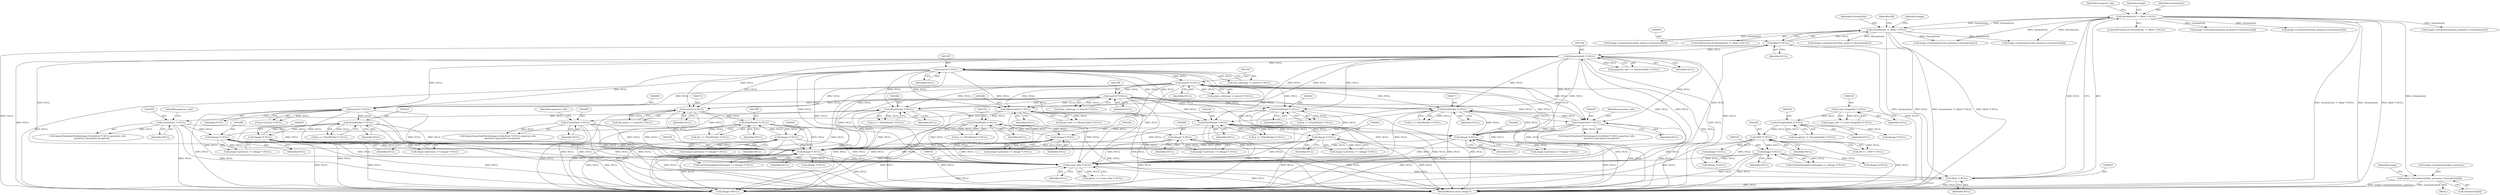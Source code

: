 digraph "0_ImageMagick_2bb6941a2d557f26a2f2049ade466e118eeaab91@array" {
"1000986" [label="(Call,image->chromaticity.blue_primary.x=chromaticity[4])"];
"1000936" [label="(Call,chromaticity != (float *) NULL)"];
"1000898" [label="(Call,chromaticity != (float *) NULL)"];
"1000900" [label="(Call,(float *) NULL)"];
"1000760" [label="(Call,(const char *) NULL)"];
"1002341" [label="(Call,(PixelPacket *) NULL)"];
"1002460" [label="(Call,(Image *) NULL)"];
"1001386" [label="(Call,(uint16 *) NULL)"];
"1001145" [label="(Call,(QuantumInfo *) NULL)"];
"1000938" [label="(Call,(float *) NULL)"];
"1001392" [label="(Call,(uint16 *) NULL)"];
"1001397" [label="(Call,(uint16 *) NULL)"];
"1001861" [label="(Call,(PixelPacket *) NULL)"];
"1001888" [label="(Call,(Image *) NULL)"];
"1001869" [label="(Call,(CacheView *) NULL)"];
"1002087" [label="(Call,(Image *) NULL)"];
"1002068" [label="(Call,(CacheView *) NULL)"];
"1002060" [label="(Call,(PixelPacket *) NULL)"];
"1003000" [label="(Call,(Image *) NULL)"];
"1002797" [label="(Call,(PixelPacket *) NULL)"];
"1002732" [label="(Call,(uint32 *) NULL)"];
"1002639" [label="(Call,(Image *) NULL)"];
"1002522" [label="(Call,(PixelPacket *) NULL)"];
"1002489" [label="(Call,(uint32 *) NULL)"];
"1003149" [label="(Call,(PixelPacket *) NULL)"];
"1003079" [label="(Call,(MemoryInfo *) NULL)"];
"1003228" [label="(Call,(Image *) NULL)"];
"1000317" [label="(Call,(Image *) NULL)"];
"1000243" [label="(Call,(TIFF *) NULL)"];
"1000185" [label="(Call,(ExceptionInfo *) NULL)"];
"1000158" [label="(Call,(const ImageInfo *) NULL)"];
"1003337" [label="(Call,(Image *) NULL)"];
"1002170" [label="(Call,(PixelPacket *) NULL)"];
"1002265" [label="(Call,(Image *) NULL)"];
"1002246" [label="(Call,(CacheView *) NULL)"];
"1000904" [label="(Call,image->chromaticity.white_point.x=chromaticity[0])"];
"1003147" [label="(Call,q == (PixelPacket *) NULL)"];
"1000941" [label="(Block,)"];
"1001392" [label="(Call,(uint16 *) NULL)"];
"1000243" [label="(Call,(TIFF *) NULL)"];
"1002522" [label="(Call,(PixelPacket *) NULL)"];
"1001386" [label="(Call,(uint16 *) NULL)"];
"1002249" [label="(Identifier,quantum_info)"];
"1002071" [label="(Identifier,quantum_info)"];
"1000160" [label="(Identifier,NULL)"];
"1000897" [label="(ControlStructure,if (chromaticity != (float *) NULL))"];
"1002246" [label="(Call,(CacheView *) NULL)"];
"1003337" [label="(Call,(Image *) NULL)"];
"1003224" [label="(Call,image->previous == (Image *) NULL)"];
"1002639" [label="(Call,(Image *) NULL)"];
"1000987" [label="(Call,image->chromaticity.blue_primary.x)"];
"1000975" [label="(Call,image->chromaticity.green_primary.y=chromaticity[3])"];
"1002462" [label="(Identifier,NULL)"];
"1002341" [label="(Call,(PixelPacket *) NULL)"];
"1002261" [label="(Call,image->previous == (Image *) NULL)"];
"1000986" [label="(Call,image->chromaticity.blue_primary.x=chromaticity[4])"];
"1000758" [label="(Call,option == (const char *) NULL)"];
"1003406" [label="(MethodReturn,static Image *)"];
"1002062" [label="(Identifier,NULL)"];
"1002168" [label="(Call,q == (PixelPacket *) NULL)"];
"1002524" [label="(Identifier,NULL)"];
"1001011" [label="(Identifier,compress_tag)"];
"1002265" [label="(Call,(Image *) NULL)"];
"1000898" [label="(Call,chromaticity != (float *) NULL)"];
"1003228" [label="(Call,(Image *) NULL)"];
"1000936" [label="(Call,chromaticity != (float *) NULL)"];
"1001871" [label="(Identifier,NULL)"];
"1003339" [label="(Identifier,NULL)"];
"1001867" [label="(Call,ImportQuantumPixels(image,(CacheView *) NULL,quantum_info,\n            quantum_type,pixels,exception))"];
"1002244" [label="(Call,ImportQuantumPixels(image,(CacheView *) NULL,quantum_info,\n              quantum_type,pixels,exception))"];
"1001863" [label="(Identifier,NULL)"];
"1002730" [label="(Call,tile_pixels == (uint32 *) NULL)"];
"1000902" [label="(Identifier,NULL)"];
"1000760" [label="(Call,(const char *) NULL)"];
"1000317" [label="(Call,(Image *) NULL)"];
"1001384" [label="(Call,red_colormap != (uint16 *) NULL)"];
"1002797" [label="(Call,(PixelPacket *) NULL)"];
"1001394" [label="(Identifier,NULL)"];
"1002491" [label="(Identifier,NULL)"];
"1003000" [label="(Call,(Image *) NULL)"];
"1002068" [label="(Call,(CacheView *) NULL)"];
"1002996" [label="(Call,image->previous == (Image *) NULL)"];
"1001861" [label="(Call,(PixelPacket *) NULL)"];
"1003346" [label="(Call,(Image *) NULL)"];
"1001869" [label="(Call,(CacheView *) NULL)"];
"1003151" [label="(Identifier,NULL)"];
"1000942" [label="(Call,image->chromaticity.red_primary.x=chromaticity[0])"];
"1000899" [label="(Identifier,chromaticity)"];
"1000314" [label="(Call,GetNextImageInList(image) == (Image *) NULL)"];
"1000183" [label="(Call,exception != (ExceptionInfo *) NULL)"];
"1000158" [label="(Call,(const ImageInfo *) NULL)"];
"1003400" [label="(Call,(Image *)NULL)"];
"1001143" [label="(Call,quantum_info == (QuantumInfo *) NULL)"];
"1000953" [label="(Call,image->chromaticity.red_primary.y=chromaticity[1])"];
"1002248" [label="(Identifier,NULL)"];
"1000946" [label="(Identifier,image)"];
"1000307" [label="(Call,(Image *) NULL)"];
"1002799" [label="(Identifier,NULL)"];
"1000935" [label="(ControlStructure,if (chromaticity != (float *) NULL))"];
"1000328" [label="(Call,(Image *) NULL)"];
"1000156" [label="(Call,image_info != (const ImageInfo *) NULL)"];
"1002087" [label="(Call,(Image *) NULL)"];
"1000938" [label="(Call,(float *) NULL)"];
"1003334" [label="(Call,GetNextImageInList(image) == (Image *) NULL)"];
"1001395" [label="(Call,blue_colormap != (uint16 *) NULL)"];
"1000964" [label="(Call,image->chromaticity.green_primary.x=chromaticity[2])"];
"1000215" [label="(Call,(Image *) NULL)"];
"1000252" [label="(Call,(Image *) NULL)"];
"1001390" [label="(Call,green_colormap != (uint16 *) NULL)"];
"1001399" [label="(Identifier,NULL)"];
"1000937" [label="(Identifier,chromaticity)"];
"1001397" [label="(Call,(uint16 *) NULL)"];
"1003081" [label="(Identifier,NULL)"];
"1002170" [label="(Call,(PixelPacket *) NULL)"];
"1000187" [label="(Identifier,NULL)"];
"1002060" [label="(Call,(PixelPacket *) NULL)"];
"1002339" [label="(Call,q == (PixelPacket *) NULL)"];
"1002734" [label="(Identifier,NULL)"];
"1000319" [label="(Identifier,NULL)"];
"1002487" [label="(Call,p=(uint32 *) NULL)"];
"1003079" [label="(Call,(MemoryInfo *) NULL)"];
"1000929" [label="(Identifier,tiff)"];
"1001001" [label="(Identifier,image)"];
"1001884" [label="(Call,image->previous == (Image *) NULL)"];
"1002089" [label="(Identifier,NULL)"];
"1001388" [label="(Identifier,NULL)"];
"1002732" [label="(Call,(uint32 *) NULL)"];
"1002083" [label="(Call,image->previous == (Image *) NULL)"];
"1000762" [label="(Identifier,NULL)"];
"1000994" [label="(Call,chromaticity[4])"];
"1001888" [label="(Call,(Image *) NULL)"];
"1002066" [label="(Call,ImportQuantumPixels(image,(CacheView *) NULL,quantum_info,\n            quantum_type,pixels,exception))"];
"1001872" [label="(Identifier,quantum_info)"];
"1003230" [label="(Identifier,NULL)"];
"1001859" [label="(Call,q == (PixelPacket *) NULL)"];
"1002070" [label="(Identifier,NULL)"];
"1001145" [label="(Call,(QuantumInfo *) NULL)"];
"1002267" [label="(Identifier,NULL)"];
"1002520" [label="(Call,q == (PixelPacket *) NULL)"];
"1002456" [label="(Call,image->previous == (Image *) NULL)"];
"1002489" [label="(Call,(uint32 *) NULL)"];
"1003077" [label="(Call,pixel_info == (MemoryInfo *) NULL)"];
"1001890" [label="(Identifier,NULL)"];
"1000915" [label="(Call,image->chromaticity.white_point.y=chromaticity[1])"];
"1000245" [label="(Identifier,NULL)"];
"1003002" [label="(Identifier,NULL)"];
"1002635" [label="(Call,image->previous == (Image *) NULL)"];
"1000940" [label="(Identifier,NULL)"];
"1000241" [label="(Call,tiff == (TIFF *) NULL)"];
"1000185" [label="(Call,(ExceptionInfo *) NULL)"];
"1002460" [label="(Call,(Image *) NULL)"];
"1002058" [label="(Call,q == (PixelPacket *) NULL)"];
"1000908" [label="(Identifier,image)"];
"1000900" [label="(Call,(float *) NULL)"];
"1002641" [label="(Identifier,NULL)"];
"1000997" [label="(Call,image->chromaticity.blue_primary.y=chromaticity[5])"];
"1002343" [label="(Identifier,NULL)"];
"1001147" [label="(Identifier,NULL)"];
"1003149" [label="(Call,(PixelPacket *) NULL)"];
"1002795" [label="(Call,tile == (PixelPacket *) NULL)"];
"1002172" [label="(Identifier,NULL)"];
"1000986" -> "1000941"  [label="AST: "];
"1000986" -> "1000994"  [label="CFG: "];
"1000987" -> "1000986"  [label="AST: "];
"1000994" -> "1000986"  [label="AST: "];
"1001001" -> "1000986"  [label="CFG: "];
"1000986" -> "1003406"  [label="DDG: image->chromaticity.blue_primary.x"];
"1000986" -> "1003406"  [label="DDG: chromaticity[4]"];
"1000936" -> "1000986"  [label="DDG: chromaticity"];
"1000936" -> "1000935"  [label="AST: "];
"1000936" -> "1000938"  [label="CFG: "];
"1000937" -> "1000936"  [label="AST: "];
"1000938" -> "1000936"  [label="AST: "];
"1000946" -> "1000936"  [label="CFG: "];
"1001011" -> "1000936"  [label="CFG: "];
"1000936" -> "1003406"  [label="DDG: chromaticity != (float *) NULL"];
"1000936" -> "1003406"  [label="DDG: chromaticity"];
"1000936" -> "1003406"  [label="DDG: (float *) NULL"];
"1000936" -> "1000898"  [label="DDG: chromaticity"];
"1000898" -> "1000936"  [label="DDG: chromaticity"];
"1000938" -> "1000936"  [label="DDG: NULL"];
"1000936" -> "1000942"  [label="DDG: chromaticity"];
"1000936" -> "1000953"  [label="DDG: chromaticity"];
"1000936" -> "1000964"  [label="DDG: chromaticity"];
"1000936" -> "1000975"  [label="DDG: chromaticity"];
"1000936" -> "1000997"  [label="DDG: chromaticity"];
"1000898" -> "1000897"  [label="AST: "];
"1000898" -> "1000900"  [label="CFG: "];
"1000899" -> "1000898"  [label="AST: "];
"1000900" -> "1000898"  [label="AST: "];
"1000908" -> "1000898"  [label="CFG: "];
"1000929" -> "1000898"  [label="CFG: "];
"1000898" -> "1003406"  [label="DDG: chromaticity"];
"1000898" -> "1003406"  [label="DDG: chromaticity != (float *) NULL"];
"1000898" -> "1003406"  [label="DDG: (float *) NULL"];
"1000900" -> "1000898"  [label="DDG: NULL"];
"1000898" -> "1000904"  [label="DDG: chromaticity"];
"1000898" -> "1000915"  [label="DDG: chromaticity"];
"1000898" -> "1000942"  [label="DDG: chromaticity"];
"1000898" -> "1000953"  [label="DDG: chromaticity"];
"1000900" -> "1000902"  [label="CFG: "];
"1000901" -> "1000900"  [label="AST: "];
"1000902" -> "1000900"  [label="AST: "];
"1000900" -> "1003406"  [label="DDG: NULL"];
"1000760" -> "1000900"  [label="DDG: NULL"];
"1000900" -> "1000938"  [label="DDG: NULL"];
"1000900" -> "1001145"  [label="DDG: NULL"];
"1000900" -> "1003400"  [label="DDG: NULL"];
"1000760" -> "1000758"  [label="AST: "];
"1000760" -> "1000762"  [label="CFG: "];
"1000761" -> "1000760"  [label="AST: "];
"1000762" -> "1000760"  [label="AST: "];
"1000758" -> "1000760"  [label="CFG: "];
"1000760" -> "1003406"  [label="DDG: NULL"];
"1000760" -> "1000758"  [label="DDG: NULL"];
"1002341" -> "1000760"  [label="DDG: NULL"];
"1002460" -> "1000760"  [label="DDG: NULL"];
"1001386" -> "1000760"  [label="DDG: NULL"];
"1001861" -> "1000760"  [label="DDG: NULL"];
"1001888" -> "1000760"  [label="DDG: NULL"];
"1001869" -> "1000760"  [label="DDG: NULL"];
"1002087" -> "1000760"  [label="DDG: NULL"];
"1003000" -> "1000760"  [label="DDG: NULL"];
"1002639" -> "1000760"  [label="DDG: NULL"];
"1003149" -> "1000760"  [label="DDG: NULL"];
"1002060" -> "1000760"  [label="DDG: NULL"];
"1000317" -> "1000760"  [label="DDG: NULL"];
"1002522" -> "1000760"  [label="DDG: NULL"];
"1003337" -> "1000760"  [label="DDG: NULL"];
"1002170" -> "1000760"  [label="DDG: NULL"];
"1002265" -> "1000760"  [label="DDG: NULL"];
"1003079" -> "1000760"  [label="DDG: NULL"];
"1001145" -> "1000760"  [label="DDG: NULL"];
"1001392" -> "1000760"  [label="DDG: NULL"];
"1002732" -> "1000760"  [label="DDG: NULL"];
"1002797" -> "1000760"  [label="DDG: NULL"];
"1000243" -> "1000760"  [label="DDG: NULL"];
"1002246" -> "1000760"  [label="DDG: NULL"];
"1001397" -> "1000760"  [label="DDG: NULL"];
"1002068" -> "1000760"  [label="DDG: NULL"];
"1002489" -> "1000760"  [label="DDG: NULL"];
"1003228" -> "1000760"  [label="DDG: NULL"];
"1000760" -> "1000938"  [label="DDG: NULL"];
"1000760" -> "1001145"  [label="DDG: NULL"];
"1000760" -> "1003400"  [label="DDG: NULL"];
"1002341" -> "1002339"  [label="AST: "];
"1002341" -> "1002343"  [label="CFG: "];
"1002342" -> "1002341"  [label="AST: "];
"1002343" -> "1002341"  [label="AST: "];
"1002339" -> "1002341"  [label="CFG: "];
"1002341" -> "1003406"  [label="DDG: NULL"];
"1002341" -> "1002339"  [label="DDG: NULL"];
"1002460" -> "1002341"  [label="DDG: NULL"];
"1001386" -> "1002341"  [label="DDG: NULL"];
"1001145" -> "1002341"  [label="DDG: NULL"];
"1001392" -> "1002341"  [label="DDG: NULL"];
"1001397" -> "1002341"  [label="DDG: NULL"];
"1002341" -> "1002460"  [label="DDG: NULL"];
"1002341" -> "1003337"  [label="DDG: NULL"];
"1002341" -> "1003400"  [label="DDG: NULL"];
"1002460" -> "1002456"  [label="AST: "];
"1002460" -> "1002462"  [label="CFG: "];
"1002461" -> "1002460"  [label="AST: "];
"1002462" -> "1002460"  [label="AST: "];
"1002456" -> "1002460"  [label="CFG: "];
"1002460" -> "1003406"  [label="DDG: NULL"];
"1002460" -> "1002456"  [label="DDG: NULL"];
"1002460" -> "1003337"  [label="DDG: NULL"];
"1002460" -> "1003400"  [label="DDG: NULL"];
"1001386" -> "1001384"  [label="AST: "];
"1001386" -> "1001388"  [label="CFG: "];
"1001387" -> "1001386"  [label="AST: "];
"1001388" -> "1001386"  [label="AST: "];
"1001384" -> "1001386"  [label="CFG: "];
"1001386" -> "1003406"  [label="DDG: NULL"];
"1001386" -> "1001384"  [label="DDG: NULL"];
"1001145" -> "1001386"  [label="DDG: NULL"];
"1001386" -> "1001392"  [label="DDG: NULL"];
"1001386" -> "1001861"  [label="DDG: NULL"];
"1001386" -> "1002060"  [label="DDG: NULL"];
"1001386" -> "1002170"  [label="DDG: NULL"];
"1001386" -> "1002246"  [label="DDG: NULL"];
"1001386" -> "1002265"  [label="DDG: NULL"];
"1001386" -> "1002489"  [label="DDG: NULL"];
"1001386" -> "1002732"  [label="DDG: NULL"];
"1001386" -> "1003079"  [label="DDG: NULL"];
"1001386" -> "1003337"  [label="DDG: NULL"];
"1001386" -> "1003400"  [label="DDG: NULL"];
"1001145" -> "1001143"  [label="AST: "];
"1001145" -> "1001147"  [label="CFG: "];
"1001146" -> "1001145"  [label="AST: "];
"1001147" -> "1001145"  [label="AST: "];
"1001143" -> "1001145"  [label="CFG: "];
"1001145" -> "1003406"  [label="DDG: NULL"];
"1001145" -> "1001143"  [label="DDG: NULL"];
"1000938" -> "1001145"  [label="DDG: NULL"];
"1001145" -> "1001861"  [label="DDG: NULL"];
"1001145" -> "1002060"  [label="DDG: NULL"];
"1001145" -> "1002170"  [label="DDG: NULL"];
"1001145" -> "1002246"  [label="DDG: NULL"];
"1001145" -> "1002265"  [label="DDG: NULL"];
"1001145" -> "1002489"  [label="DDG: NULL"];
"1001145" -> "1002732"  [label="DDG: NULL"];
"1001145" -> "1003079"  [label="DDG: NULL"];
"1001145" -> "1003337"  [label="DDG: NULL"];
"1001145" -> "1003400"  [label="DDG: NULL"];
"1000938" -> "1000940"  [label="CFG: "];
"1000939" -> "1000938"  [label="AST: "];
"1000940" -> "1000938"  [label="AST: "];
"1000938" -> "1003406"  [label="DDG: NULL"];
"1000938" -> "1003400"  [label="DDG: NULL"];
"1001392" -> "1001390"  [label="AST: "];
"1001392" -> "1001394"  [label="CFG: "];
"1001393" -> "1001392"  [label="AST: "];
"1001394" -> "1001392"  [label="AST: "];
"1001390" -> "1001392"  [label="CFG: "];
"1001392" -> "1003406"  [label="DDG: NULL"];
"1001392" -> "1001390"  [label="DDG: NULL"];
"1001392" -> "1001397"  [label="DDG: NULL"];
"1001392" -> "1001861"  [label="DDG: NULL"];
"1001392" -> "1002060"  [label="DDG: NULL"];
"1001392" -> "1002170"  [label="DDG: NULL"];
"1001392" -> "1002246"  [label="DDG: NULL"];
"1001392" -> "1002265"  [label="DDG: NULL"];
"1001392" -> "1002489"  [label="DDG: NULL"];
"1001392" -> "1002732"  [label="DDG: NULL"];
"1001392" -> "1003079"  [label="DDG: NULL"];
"1001392" -> "1003337"  [label="DDG: NULL"];
"1001392" -> "1003400"  [label="DDG: NULL"];
"1001397" -> "1001395"  [label="AST: "];
"1001397" -> "1001399"  [label="CFG: "];
"1001398" -> "1001397"  [label="AST: "];
"1001399" -> "1001397"  [label="AST: "];
"1001395" -> "1001397"  [label="CFG: "];
"1001397" -> "1003406"  [label="DDG: NULL"];
"1001397" -> "1001395"  [label="DDG: NULL"];
"1001397" -> "1001861"  [label="DDG: NULL"];
"1001397" -> "1002060"  [label="DDG: NULL"];
"1001397" -> "1002170"  [label="DDG: NULL"];
"1001397" -> "1002246"  [label="DDG: NULL"];
"1001397" -> "1002265"  [label="DDG: NULL"];
"1001397" -> "1002489"  [label="DDG: NULL"];
"1001397" -> "1002732"  [label="DDG: NULL"];
"1001397" -> "1003079"  [label="DDG: NULL"];
"1001397" -> "1003337"  [label="DDG: NULL"];
"1001397" -> "1003400"  [label="DDG: NULL"];
"1001861" -> "1001859"  [label="AST: "];
"1001861" -> "1001863"  [label="CFG: "];
"1001862" -> "1001861"  [label="AST: "];
"1001863" -> "1001861"  [label="AST: "];
"1001859" -> "1001861"  [label="CFG: "];
"1001861" -> "1003406"  [label="DDG: NULL"];
"1001861" -> "1001859"  [label="DDG: NULL"];
"1001888" -> "1001861"  [label="DDG: NULL"];
"1001861" -> "1001869"  [label="DDG: NULL"];
"1001861" -> "1003337"  [label="DDG: NULL"];
"1001861" -> "1003400"  [label="DDG: NULL"];
"1001888" -> "1001884"  [label="AST: "];
"1001888" -> "1001890"  [label="CFG: "];
"1001889" -> "1001888"  [label="AST: "];
"1001890" -> "1001888"  [label="AST: "];
"1001884" -> "1001888"  [label="CFG: "];
"1001888" -> "1003406"  [label="DDG: NULL"];
"1001888" -> "1001884"  [label="DDG: NULL"];
"1001869" -> "1001888"  [label="DDG: NULL"];
"1001888" -> "1003337"  [label="DDG: NULL"];
"1001888" -> "1003400"  [label="DDG: NULL"];
"1001869" -> "1001867"  [label="AST: "];
"1001869" -> "1001871"  [label="CFG: "];
"1001870" -> "1001869"  [label="AST: "];
"1001871" -> "1001869"  [label="AST: "];
"1001872" -> "1001869"  [label="CFG: "];
"1001869" -> "1003406"  [label="DDG: NULL"];
"1001869" -> "1001867"  [label="DDG: NULL"];
"1001869" -> "1003337"  [label="DDG: NULL"];
"1001869" -> "1003400"  [label="DDG: NULL"];
"1002087" -> "1002083"  [label="AST: "];
"1002087" -> "1002089"  [label="CFG: "];
"1002088" -> "1002087"  [label="AST: "];
"1002089" -> "1002087"  [label="AST: "];
"1002083" -> "1002087"  [label="CFG: "];
"1002087" -> "1003406"  [label="DDG: NULL"];
"1002087" -> "1002060"  [label="DDG: NULL"];
"1002087" -> "1002083"  [label="DDG: NULL"];
"1002068" -> "1002087"  [label="DDG: NULL"];
"1002087" -> "1003337"  [label="DDG: NULL"];
"1002087" -> "1003400"  [label="DDG: NULL"];
"1002068" -> "1002066"  [label="AST: "];
"1002068" -> "1002070"  [label="CFG: "];
"1002069" -> "1002068"  [label="AST: "];
"1002070" -> "1002068"  [label="AST: "];
"1002071" -> "1002068"  [label="CFG: "];
"1002068" -> "1003406"  [label="DDG: NULL"];
"1002068" -> "1002066"  [label="DDG: NULL"];
"1002060" -> "1002068"  [label="DDG: NULL"];
"1002068" -> "1003337"  [label="DDG: NULL"];
"1002068" -> "1003400"  [label="DDG: NULL"];
"1002060" -> "1002058"  [label="AST: "];
"1002060" -> "1002062"  [label="CFG: "];
"1002061" -> "1002060"  [label="AST: "];
"1002062" -> "1002060"  [label="AST: "];
"1002058" -> "1002060"  [label="CFG: "];
"1002060" -> "1003406"  [label="DDG: NULL"];
"1002060" -> "1002058"  [label="DDG: NULL"];
"1002060" -> "1003337"  [label="DDG: NULL"];
"1002060" -> "1003400"  [label="DDG: NULL"];
"1003000" -> "1002996"  [label="AST: "];
"1003000" -> "1003002"  [label="CFG: "];
"1003001" -> "1003000"  [label="AST: "];
"1003002" -> "1003000"  [label="AST: "];
"1002996" -> "1003000"  [label="CFG: "];
"1003000" -> "1003406"  [label="DDG: NULL"];
"1003000" -> "1002797"  [label="DDG: NULL"];
"1003000" -> "1002996"  [label="DDG: NULL"];
"1002797" -> "1003000"  [label="DDG: NULL"];
"1003000" -> "1003337"  [label="DDG: NULL"];
"1003000" -> "1003400"  [label="DDG: NULL"];
"1002797" -> "1002795"  [label="AST: "];
"1002797" -> "1002799"  [label="CFG: "];
"1002798" -> "1002797"  [label="AST: "];
"1002799" -> "1002797"  [label="AST: "];
"1002795" -> "1002797"  [label="CFG: "];
"1002797" -> "1003406"  [label="DDG: NULL"];
"1002797" -> "1002795"  [label="DDG: NULL"];
"1002732" -> "1002797"  [label="DDG: NULL"];
"1002797" -> "1003337"  [label="DDG: NULL"];
"1002797" -> "1003400"  [label="DDG: NULL"];
"1002732" -> "1002730"  [label="AST: "];
"1002732" -> "1002734"  [label="CFG: "];
"1002733" -> "1002732"  [label="AST: "];
"1002734" -> "1002732"  [label="AST: "];
"1002730" -> "1002732"  [label="CFG: "];
"1002732" -> "1003406"  [label="DDG: NULL"];
"1002732" -> "1002730"  [label="DDG: NULL"];
"1002732" -> "1003337"  [label="DDG: NULL"];
"1002732" -> "1003400"  [label="DDG: NULL"];
"1002639" -> "1002635"  [label="AST: "];
"1002639" -> "1002641"  [label="CFG: "];
"1002640" -> "1002639"  [label="AST: "];
"1002641" -> "1002639"  [label="AST: "];
"1002635" -> "1002639"  [label="CFG: "];
"1002639" -> "1003406"  [label="DDG: NULL"];
"1002639" -> "1002522"  [label="DDG: NULL"];
"1002639" -> "1002635"  [label="DDG: NULL"];
"1002522" -> "1002639"  [label="DDG: NULL"];
"1002639" -> "1003337"  [label="DDG: NULL"];
"1002639" -> "1003400"  [label="DDG: NULL"];
"1002522" -> "1002520"  [label="AST: "];
"1002522" -> "1002524"  [label="CFG: "];
"1002523" -> "1002522"  [label="AST: "];
"1002524" -> "1002522"  [label="AST: "];
"1002520" -> "1002522"  [label="CFG: "];
"1002522" -> "1003406"  [label="DDG: NULL"];
"1002522" -> "1002520"  [label="DDG: NULL"];
"1002489" -> "1002522"  [label="DDG: NULL"];
"1002522" -> "1003337"  [label="DDG: NULL"];
"1002522" -> "1003400"  [label="DDG: NULL"];
"1002489" -> "1002487"  [label="AST: "];
"1002489" -> "1002491"  [label="CFG: "];
"1002490" -> "1002489"  [label="AST: "];
"1002491" -> "1002489"  [label="AST: "];
"1002487" -> "1002489"  [label="CFG: "];
"1002489" -> "1003406"  [label="DDG: NULL"];
"1002489" -> "1002487"  [label="DDG: NULL"];
"1002489" -> "1003337"  [label="DDG: NULL"];
"1002489" -> "1003400"  [label="DDG: NULL"];
"1003149" -> "1003147"  [label="AST: "];
"1003149" -> "1003151"  [label="CFG: "];
"1003150" -> "1003149"  [label="AST: "];
"1003151" -> "1003149"  [label="AST: "];
"1003147" -> "1003149"  [label="CFG: "];
"1003149" -> "1003406"  [label="DDG: NULL"];
"1003149" -> "1003147"  [label="DDG: NULL"];
"1003079" -> "1003149"  [label="DDG: NULL"];
"1003228" -> "1003149"  [label="DDG: NULL"];
"1003149" -> "1003228"  [label="DDG: NULL"];
"1003149" -> "1003337"  [label="DDG: NULL"];
"1003149" -> "1003400"  [label="DDG: NULL"];
"1003079" -> "1003077"  [label="AST: "];
"1003079" -> "1003081"  [label="CFG: "];
"1003080" -> "1003079"  [label="AST: "];
"1003081" -> "1003079"  [label="AST: "];
"1003077" -> "1003079"  [label="CFG: "];
"1003079" -> "1003406"  [label="DDG: NULL"];
"1003079" -> "1003077"  [label="DDG: NULL"];
"1003079" -> "1003337"  [label="DDG: NULL"];
"1003079" -> "1003400"  [label="DDG: NULL"];
"1003228" -> "1003224"  [label="AST: "];
"1003228" -> "1003230"  [label="CFG: "];
"1003229" -> "1003228"  [label="AST: "];
"1003230" -> "1003228"  [label="AST: "];
"1003224" -> "1003228"  [label="CFG: "];
"1003228" -> "1003406"  [label="DDG: NULL"];
"1003228" -> "1003224"  [label="DDG: NULL"];
"1003228" -> "1003337"  [label="DDG: NULL"];
"1003228" -> "1003400"  [label="DDG: NULL"];
"1000317" -> "1000314"  [label="AST: "];
"1000317" -> "1000319"  [label="CFG: "];
"1000318" -> "1000317"  [label="AST: "];
"1000319" -> "1000317"  [label="AST: "];
"1000314" -> "1000317"  [label="CFG: "];
"1000317" -> "1003406"  [label="DDG: NULL"];
"1000317" -> "1000307"  [label="DDG: NULL"];
"1000317" -> "1000314"  [label="DDG: NULL"];
"1000243" -> "1000317"  [label="DDG: NULL"];
"1000317" -> "1000328"  [label="DDG: NULL"];
"1000317" -> "1003400"  [label="DDG: NULL"];
"1000243" -> "1000241"  [label="AST: "];
"1000243" -> "1000245"  [label="CFG: "];
"1000244" -> "1000243"  [label="AST: "];
"1000245" -> "1000243"  [label="AST: "];
"1000241" -> "1000243"  [label="CFG: "];
"1000243" -> "1003406"  [label="DDG: NULL"];
"1000243" -> "1000241"  [label="DDG: NULL"];
"1000185" -> "1000243"  [label="DDG: NULL"];
"1000243" -> "1000252"  [label="DDG: NULL"];
"1000243" -> "1000307"  [label="DDG: NULL"];
"1000243" -> "1003400"  [label="DDG: NULL"];
"1000185" -> "1000183"  [label="AST: "];
"1000185" -> "1000187"  [label="CFG: "];
"1000186" -> "1000185"  [label="AST: "];
"1000187" -> "1000185"  [label="AST: "];
"1000183" -> "1000185"  [label="CFG: "];
"1000185" -> "1000183"  [label="DDG: NULL"];
"1000158" -> "1000185"  [label="DDG: NULL"];
"1000185" -> "1000215"  [label="DDG: NULL"];
"1000158" -> "1000156"  [label="AST: "];
"1000158" -> "1000160"  [label="CFG: "];
"1000159" -> "1000158"  [label="AST: "];
"1000160" -> "1000158"  [label="AST: "];
"1000156" -> "1000158"  [label="CFG: "];
"1000158" -> "1000156"  [label="DDG: NULL"];
"1003337" -> "1003334"  [label="AST: "];
"1003337" -> "1003339"  [label="CFG: "];
"1003338" -> "1003337"  [label="AST: "];
"1003339" -> "1003337"  [label="AST: "];
"1003334" -> "1003337"  [label="CFG: "];
"1003337" -> "1003406"  [label="DDG: NULL"];
"1003337" -> "1003334"  [label="DDG: NULL"];
"1002170" -> "1003337"  [label="DDG: NULL"];
"1002265" -> "1003337"  [label="DDG: NULL"];
"1002246" -> "1003337"  [label="DDG: NULL"];
"1003337" -> "1003346"  [label="DDG: NULL"];
"1003337" -> "1003400"  [label="DDG: NULL"];
"1002170" -> "1002168"  [label="AST: "];
"1002170" -> "1002172"  [label="CFG: "];
"1002171" -> "1002170"  [label="AST: "];
"1002172" -> "1002170"  [label="AST: "];
"1002168" -> "1002170"  [label="CFG: "];
"1002170" -> "1003406"  [label="DDG: NULL"];
"1002170" -> "1002168"  [label="DDG: NULL"];
"1002265" -> "1002170"  [label="DDG: NULL"];
"1002246" -> "1002170"  [label="DDG: NULL"];
"1002170" -> "1002246"  [label="DDG: NULL"];
"1002170" -> "1002265"  [label="DDG: NULL"];
"1002170" -> "1003400"  [label="DDG: NULL"];
"1002265" -> "1002261"  [label="AST: "];
"1002265" -> "1002267"  [label="CFG: "];
"1002266" -> "1002265"  [label="AST: "];
"1002267" -> "1002265"  [label="AST: "];
"1002261" -> "1002265"  [label="CFG: "];
"1002265" -> "1003406"  [label="DDG: NULL"];
"1002265" -> "1002261"  [label="DDG: NULL"];
"1002246" -> "1002265"  [label="DDG: NULL"];
"1002265" -> "1003400"  [label="DDG: NULL"];
"1002246" -> "1002244"  [label="AST: "];
"1002246" -> "1002248"  [label="CFG: "];
"1002247" -> "1002246"  [label="AST: "];
"1002248" -> "1002246"  [label="AST: "];
"1002249" -> "1002246"  [label="CFG: "];
"1002246" -> "1003406"  [label="DDG: NULL"];
"1002246" -> "1002244"  [label="DDG: NULL"];
"1002246" -> "1003400"  [label="DDG: NULL"];
}
